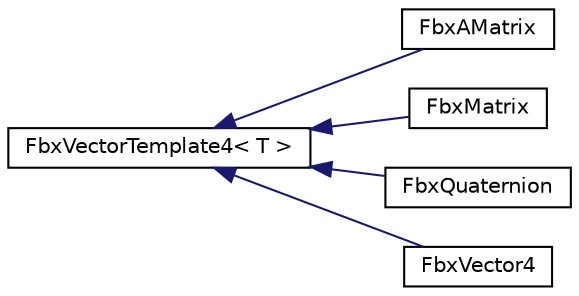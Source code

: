 digraph "クラス階層図"
{
  edge [fontname="Helvetica",fontsize="10",labelfontname="Helvetica",labelfontsize="10"];
  node [fontname="Helvetica",fontsize="10",shape=record];
  rankdir="LR";
  Node0 [label="FbxVectorTemplate4\< T \>",height=0.2,width=0.4,color="black", fillcolor="white", style="filled",URL="$class_fbx_vector_template4.html"];
  Node0 -> Node1 [dir="back",color="midnightblue",fontsize="10",style="solid",fontname="Helvetica"];
  Node1 [label="FbxAMatrix",height=0.2,width=0.4,color="black", fillcolor="white", style="filled",URL="$class_fbx_a_matrix.html"];
  Node0 -> Node2 [dir="back",color="midnightblue",fontsize="10",style="solid",fontname="Helvetica"];
  Node2 [label="FbxMatrix",height=0.2,width=0.4,color="black", fillcolor="white", style="filled",URL="$class_fbx_matrix.html"];
  Node0 -> Node3 [dir="back",color="midnightblue",fontsize="10",style="solid",fontname="Helvetica"];
  Node3 [label="FbxQuaternion",height=0.2,width=0.4,color="black", fillcolor="white", style="filled",URL="$class_fbx_quaternion.html"];
  Node0 -> Node4 [dir="back",color="midnightblue",fontsize="10",style="solid",fontname="Helvetica"];
  Node4 [label="FbxVector4",height=0.2,width=0.4,color="black", fillcolor="white", style="filled",URL="$class_fbx_vector4.html"];
}
